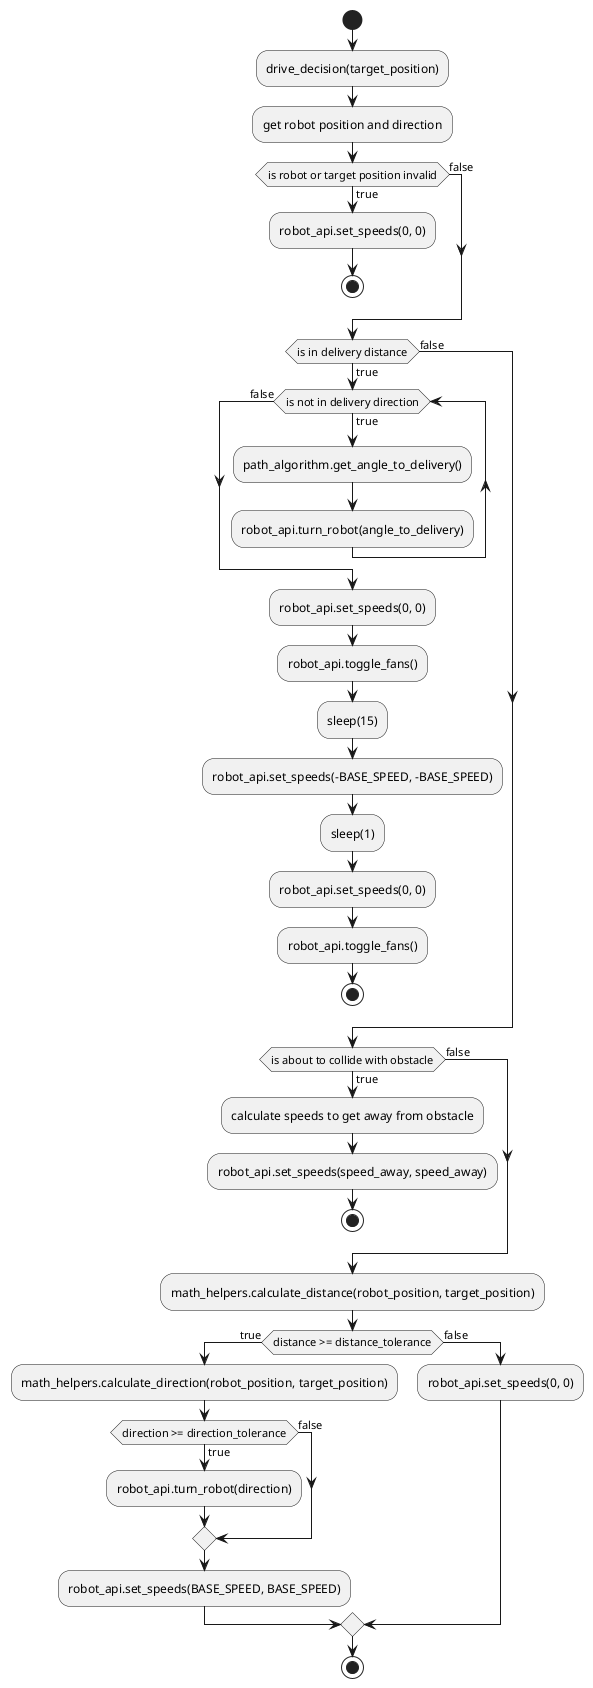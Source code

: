 @startuml
'https://plantuml.com/activity-diagram-beta


start
:drive_decision(target_position);
:get robot position and direction;
if (is robot or target position invalid) then (true)
    :robot_api.set_speeds(0, 0);
    stop
else (false)
endif

if (is in delivery distance) then (true)
    while (is not in delivery direction) is (true)
        :path_algorithm.get_angle_to_delivery();
        :robot_api.turn_robot(angle_to_delivery);
    endwhile (false)
    :robot_api.set_speeds(0, 0);
    :robot_api.toggle_fans();
    :sleep(15);
    :robot_api.set_speeds(-BASE_SPEED, -BASE_SPEED);
    :sleep(1);
    :robot_api.set_speeds(0, 0);
    :robot_api.toggle_fans();
    stop
else (false)
endif

if (is about to collide with obstacle) then (true)
    :calculate speeds to get away from obstacle;
    :robot_api.set_speeds(speed_away, speed_away);
    stop
else (false)
endif

:math_helpers.calculate_distance(robot_position, target_position);

if (distance >= distance_tolerance) then (true)
    :math_helpers.calculate_direction(robot_position, target_position);
    if (direction >= direction_tolerance) then (true)
        :robot_api.turn_robot(direction);
    else (false)
    endif

    :robot_api.set_speeds(BASE_SPEED, BASE_SPEED);
else (false)
    :robot_api.set_speeds(0, 0);
endif

stop

@enduml
